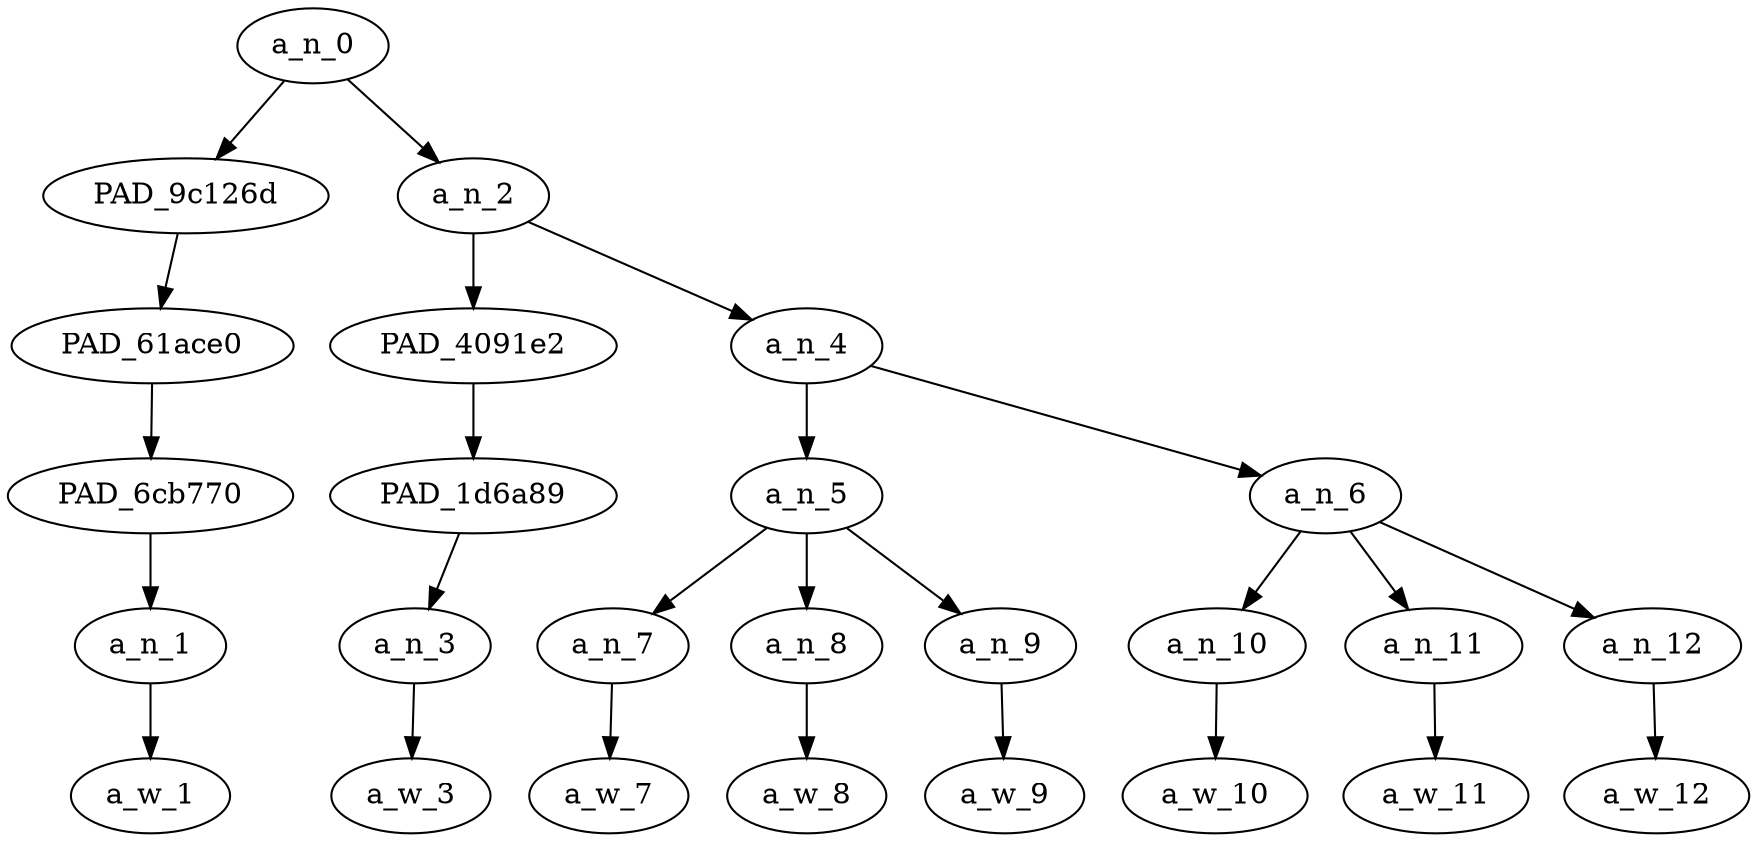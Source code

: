 strict digraph "" {
	a_n_0	[div_dir=1,
		index=0,
		level=5,
		pos="1.375,5!",
		text_span="[0, 1, 2, 3, 4, 5, 6, 7]",
		value=0.99999997];
	PAD_9c126d	[div_dir=1,
		index=0,
		level=4,
		pos="0.0,4!",
		text_span="[0]",
		value=0.07548193];
	a_n_0 -> PAD_9c126d;
	a_n_2	[div_dir=1,
		index=1,
		level=4,
		pos="2.75,4!",
		text_span="[1, 2, 3, 4, 5, 6, 7]",
		value=0.92229176];
	a_n_0 -> a_n_2;
	PAD_61ace0	[div_dir=1,
		index=0,
		level=3,
		pos="0.0,3!",
		text_span="[0]",
		value=0.07548193];
	PAD_9c126d -> PAD_61ace0;
	PAD_6cb770	[div_dir=1,
		index=0,
		level=2,
		pos="0.0,2!",
		text_span="[0]",
		value=0.07548193];
	PAD_61ace0 -> PAD_6cb770;
	a_n_1	[div_dir=1,
		index=0,
		level=1,
		pos="0.0,1!",
		text_span="[0]",
		value=0.07548193];
	PAD_6cb770 -> a_n_1;
	a_w_1	[div_dir=0,
		index=0,
		level=0,
		pos="0,0!",
		text_span="[0]",
		value=you];
	a_n_1 -> a_w_1;
	PAD_4091e2	[div_dir=-1,
		index=1,
		level=3,
		pos="1.0,3!",
		text_span="[1]",
		value=0.05001806];
	a_n_2 -> PAD_4091e2;
	a_n_4	[div_dir=1,
		index=2,
		level=3,
		pos="4.5,3!",
		text_span="[2, 3, 4, 5, 6, 7]",
		value=0.87022144];
	a_n_2 -> a_n_4;
	PAD_1d6a89	[div_dir=-1,
		index=1,
		level=2,
		pos="1.0,2!",
		text_span="[1]",
		value=0.05001806];
	PAD_4091e2 -> PAD_1d6a89;
	a_n_3	[div_dir=-1,
		index=1,
		level=1,
		pos="1.0,1!",
		text_span="[1]",
		value=0.05001806];
	PAD_1d6a89 -> a_n_3;
	a_w_3	[div_dir=0,
		index=1,
		level=0,
		pos="1,0!",
		text_span="[1]",
		value=are];
	a_n_3 -> a_w_3;
	a_n_5	[div_dir=1,
		index=2,
		level=2,
		pos="3.0,2!",
		text_span="[2, 3, 4]",
		value=0.61975714];
	a_n_4 -> a_n_5;
	a_n_6	[div_dir=1,
		index=3,
		level=2,
		pos="6.0,2!",
		text_span="[5, 6, 7]",
		value=0.24828200];
	a_n_4 -> a_n_6;
	a_n_7	[div_dir=1,
		index=2,
		level=1,
		pos="2.0,1!",
		text_span="[2]",
		value=0.04877730];
	a_n_5 -> a_n_7;
	a_n_8	[div_dir=1,
		index=3,
		level=1,
		pos="3.0,1!",
		text_span="[3]",
		value=0.20385927];
	a_n_5 -> a_n_8;
	a_n_9	[div_dir=1,
		index=4,
		level=1,
		pos="4.0,1!",
		text_span="[4]",
		value=0.36467076];
	a_n_5 -> a_n_9;
	a_w_7	[div_dir=0,
		index=2,
		level=0,
		pos="2,0!",
		text_span="[2]",
		value=an];
	a_n_7 -> a_w_7;
	a_w_8	[div_dir=0,
		index=3,
		level=0,
		pos="3,0!",
		text_span="[3]",
		value=illiterate];
	a_n_8 -> a_w_8;
	a_w_9	[div_dir=0,
		index=4,
		level=0,
		pos="4,0!",
		text_span="[4]",
		value=kike];
	a_n_9 -> a_w_9;
	a_n_10	[div_dir=1,
		index=5,
		level=1,
		pos="5.0,1!",
		text_span="[5]",
		value=0.07937885];
	a_n_6 -> a_n_10;
	a_n_11	[div_dir=-1,
		index=6,
		level=1,
		pos="6.0,1!",
		text_span="[6]",
		value=0.10560150];
	a_n_6 -> a_n_11;
	a_n_12	[div_dir=1,
		index=7,
		level=1,
		pos="7.0,1!",
		text_span="[7]",
		value=0.06300848];
	a_n_6 -> a_n_12;
	a_w_10	[div_dir=0,
		index=5,
		level=0,
		pos="5,0!",
		text_span="[5]",
		value=apparently];
	a_n_10 -> a_w_10;
	a_w_11	[div_dir=0,
		index=6,
		level=0,
		pos="6,0!",
		text_span="[6]",
		value=ey];
	a_n_11 -> a_w_11;
	a_w_12	[div_dir=0,
		index=7,
		level=0,
		pos="7,0!",
		text_span="[7]",
		value="<wink>"];
	a_n_12 -> a_w_12;
}
